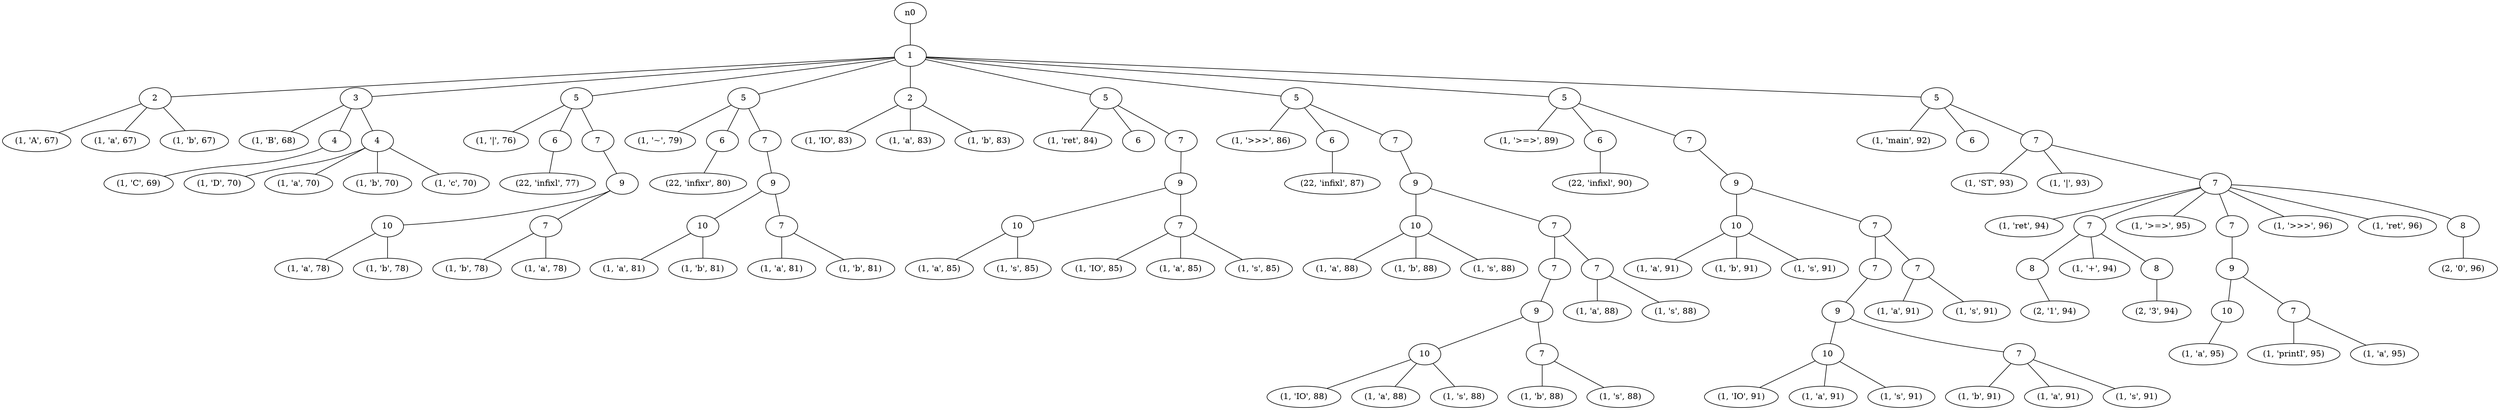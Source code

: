 
    graph ast{
    n1[label="1"];
n0 -- n1;
n2[label="2"];
n1 -- n2;
n3[label="(1, 'A', 67)"];
n2 -- n3;
n4[label="(1, 'a', 67)"];
n2 -- n4;
n5[label="(1, 'b', 67)"];
n2 -- n5;
n6[label="3"];
n1 -- n6;
n7[label="(1, 'B', 68)"];
n6 -- n7;
n8[label="4"];
n6 -- n8;
n9[label="(1, 'C', 69)"];
n8 -- n9;
n10[label="4"];
n6 -- n10;
n11[label="(1, 'D', 70)"];
n10 -- n11;
n12[label="(1, 'a', 70)"];
n10 -- n12;
n13[label="(1, 'b', 70)"];
n10 -- n13;
n14[label="(1, 'c', 70)"];
n10 -- n14;
n15[label="5"];
n1 -- n15;
n16[label="(1, '|', 76)"];
n15 -- n16;
n17[label="6"];
n15 -- n17;
n18[label="(22, 'infixl', 77)"];
n17 -- n18;
n19[label="7"];
n15 -- n19;
n20[label="9"];
n19 -- n20;
n21[label="10"];
n20 -- n21;
n22[label="(1, 'a', 78)"];
n21 -- n22;
n23[label="(1, 'b', 78)"];
n21 -- n23;
n24[label="7"];
n20 -- n24;
n25[label="(1, 'b', 78)"];
n24 -- n25;
n26[label="(1, 'a', 78)"];
n24 -- n26;
n27[label="5"];
n1 -- n27;
n28[label="(1, '~', 79)"];
n27 -- n28;
n29[label="6"];
n27 -- n29;
n30[label="(22, 'infixr', 80)"];
n29 -- n30;
n31[label="7"];
n27 -- n31;
n32[label="9"];
n31 -- n32;
n33[label="10"];
n32 -- n33;
n34[label="(1, 'a', 81)"];
n33 -- n34;
n35[label="(1, 'b', 81)"];
n33 -- n35;
n36[label="7"];
n32 -- n36;
n37[label="(1, 'a', 81)"];
n36 -- n37;
n38[label="(1, 'b', 81)"];
n36 -- n38;
n39[label="2"];
n1 -- n39;
n40[label="(1, 'IO', 83)"];
n39 -- n40;
n41[label="(1, 'a', 83)"];
n39 -- n41;
n42[label="(1, 'b', 83)"];
n39 -- n42;
n43[label="5"];
n1 -- n43;
n44[label="(1, 'ret', 84)"];
n43 -- n44;
n45[label="6"];
n43 -- n45;
n46[label="7"];
n43 -- n46;
n47[label="9"];
n46 -- n47;
n48[label="10"];
n47 -- n48;
n49[label="(1, 'a', 85)"];
n48 -- n49;
n50[label="(1, 's', 85)"];
n48 -- n50;
n51[label="7"];
n47 -- n51;
n52[label="(1, 'IO', 85)"];
n51 -- n52;
n53[label="(1, 'a', 85)"];
n51 -- n53;
n54[label="(1, 's', 85)"];
n51 -- n54;
n55[label="5"];
n1 -- n55;
n56[label="(1, '>>>', 86)"];
n55 -- n56;
n57[label="6"];
n55 -- n57;
n58[label="(22, 'infixl', 87)"];
n57 -- n58;
n59[label="7"];
n55 -- n59;
n60[label="9"];
n59 -- n60;
n61[label="10"];
n60 -- n61;
n62[label="(1, 'a', 88)"];
n61 -- n62;
n63[label="(1, 'b', 88)"];
n61 -- n63;
n64[label="(1, 's', 88)"];
n61 -- n64;
n65[label="7"];
n60 -- n65;
n66[label="7"];
n65 -- n66;
n67[label="9"];
n66 -- n67;
n68[label="10"];
n67 -- n68;
n69[label="(1, 'IO', 88)"];
n68 -- n69;
n70[label="(1, 'a', 88)"];
n68 -- n70;
n71[label="(1, 's', 88)"];
n68 -- n71;
n72[label="7"];
n67 -- n72;
n73[label="(1, 'b', 88)"];
n72 -- n73;
n74[label="(1, 's', 88)"];
n72 -- n74;
n75[label="7"];
n65 -- n75;
n76[label="(1, 'a', 88)"];
n75 -- n76;
n77[label="(1, 's', 88)"];
n75 -- n77;
n78[label="5"];
n1 -- n78;
n79[label="(1, '>=>', 89)"];
n78 -- n79;
n80[label="6"];
n78 -- n80;
n81[label="(22, 'infixl', 90)"];
n80 -- n81;
n82[label="7"];
n78 -- n82;
n83[label="9"];
n82 -- n83;
n84[label="10"];
n83 -- n84;
n85[label="(1, 'a', 91)"];
n84 -- n85;
n86[label="(1, 'b', 91)"];
n84 -- n86;
n87[label="(1, 's', 91)"];
n84 -- n87;
n88[label="7"];
n83 -- n88;
n89[label="7"];
n88 -- n89;
n90[label="9"];
n89 -- n90;
n91[label="10"];
n90 -- n91;
n92[label="(1, 'IO', 91)"];
n91 -- n92;
n93[label="(1, 'a', 91)"];
n91 -- n93;
n94[label="(1, 's', 91)"];
n91 -- n94;
n95[label="7"];
n90 -- n95;
n96[label="(1, 'b', 91)"];
n95 -- n96;
n97[label="(1, 'a', 91)"];
n95 -- n97;
n98[label="(1, 's', 91)"];
n95 -- n98;
n99[label="7"];
n88 -- n99;
n100[label="(1, 'a', 91)"];
n99 -- n100;
n101[label="(1, 's', 91)"];
n99 -- n101;
n102[label="5"];
n1 -- n102;
n103[label="(1, 'main', 92)"];
n102 -- n103;
n104[label="6"];
n102 -- n104;
n105[label="7"];
n102 -- n105;
n106[label="(1, 'ST', 93)"];
n105 -- n106;
n107[label="(1, '|', 93)"];
n105 -- n107;
n108[label="7"];
n105 -- n108;
n109[label="(1, 'ret', 94)"];
n108 -- n109;
n110[label="7"];
n108 -- n110;
n111[label="8"];
n110 -- n111;
n112[label="(2, '1', 94)"];
n111 -- n112;
n113[label="(1, '+', 94)"];
n110 -- n113;
n114[label="8"];
n110 -- n114;
n115[label="(2, '3', 94)"];
n114 -- n115;
n116[label="(1, '>=>', 95)"];
n108 -- n116;
n117[label="7"];
n108 -- n117;
n118[label="9"];
n117 -- n118;
n119[label="10"];
n118 -- n119;
n120[label="(1, 'a', 95)"];
n119 -- n120;
n121[label="7"];
n118 -- n121;
n122[label="(1, 'printI', 95)"];
n121 -- n122;
n123[label="(1, 'a', 95)"];
n121 -- n123;
n124[label="(1, '>>>', 96)"];
n108 -- n124;
n125[label="(1, 'ret', 96)"];
n108 -- n125;
n126[label="8"];
n108 -- n126;
n127[label="(2, '0', 96)"];
n126 -- n127;

    }
    